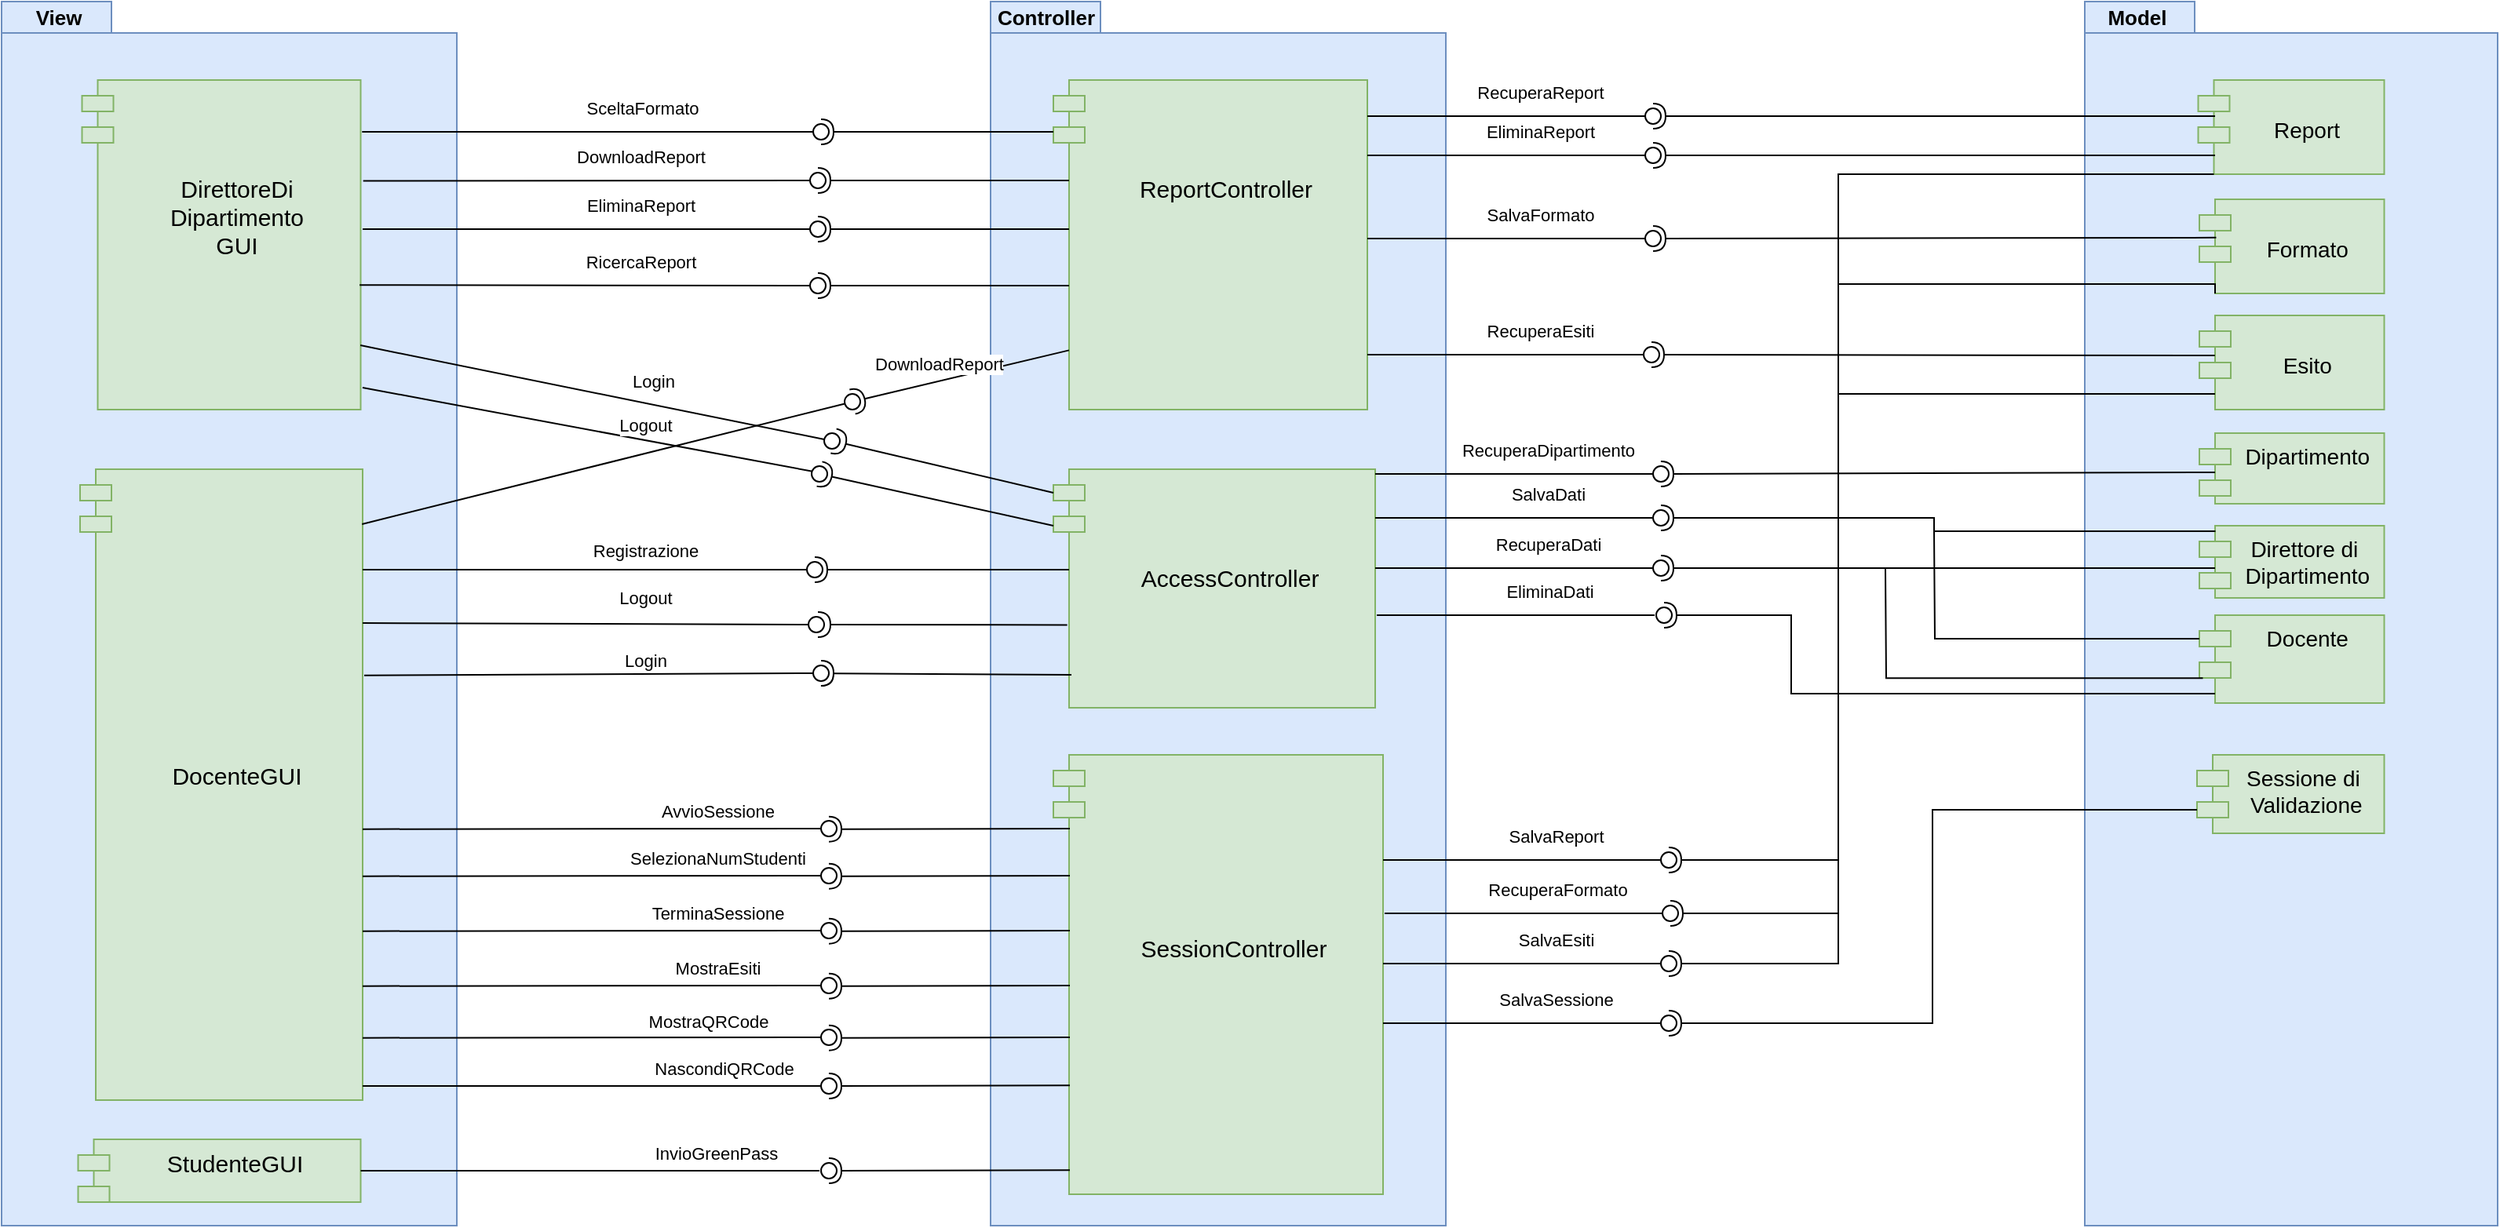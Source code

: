 <mxfile version="15.4.0" type="device"><diagram id="GArLD8cVjcSwyjwCv-ND" name="Pagina-1"><mxGraphModel dx="1892" dy="894" grid="1" gridSize="10" guides="1" tooltips="1" connect="1" arrows="1" fold="1" page="0" pageScale="1" pageWidth="827" pageHeight="1169" math="0" shadow="0"><root><mxCell id="0"/><mxCell id="1" parent="0"/><mxCell id="IBk2zJn6kR047QgPzbhl-1" value="" style="shape=folder;fontStyle=1;spacingTop=10;tabWidth=70;tabHeight=20;tabPosition=left;html=1;fillColor=#dae8fc;strokeColor=#6c8ebf;" parent="1" vertex="1"><mxGeometry x="220" y="-60" width="290" height="780" as="geometry"/></mxCell><mxCell id="IBk2zJn6kR047QgPzbhl-2" value="&lt;font size=&quot;1&quot;&gt;&lt;b style=&quot;font-size: 13px&quot;&gt;Controller&lt;/b&gt;&lt;/font&gt;" style="text;html=1;align=center;verticalAlign=middle;resizable=0;points=[];autosize=1;strokeColor=none;fillColor=none;" parent="1" vertex="1"><mxGeometry x="215" y="-60" width="80" height="20" as="geometry"/></mxCell><mxCell id="IBk2zJn6kR047QgPzbhl-3" value="" style="shape=folder;fontStyle=1;spacingTop=10;tabWidth=70;tabHeight=20;tabPosition=left;html=1;fillColor=#dae8fc;strokeColor=#6c8ebf;" parent="1" vertex="1"><mxGeometry x="917" y="-60" width="263" height="780" as="geometry"/></mxCell><mxCell id="IBk2zJn6kR047QgPzbhl-4" value="&lt;b&gt;&lt;font style=&quot;font-size: 13px&quot;&gt;Model&lt;/font&gt;&lt;/b&gt;" style="text;html=1;align=center;verticalAlign=middle;resizable=0;points=[];autosize=1;strokeColor=none;fillColor=none;" parent="1" vertex="1"><mxGeometry x="925" y="-60" width="50" height="20" as="geometry"/></mxCell><mxCell id="IBk2zJn6kR047QgPzbhl-5" value="" style="shape=folder;fontStyle=1;spacingTop=10;tabWidth=70;tabHeight=20;tabPosition=left;html=1;fillColor=#dae8fc;strokeColor=#6c8ebf;" parent="1" vertex="1"><mxGeometry x="-410" y="-60" width="290" height="780" as="geometry"/></mxCell><mxCell id="IBk2zJn6kR047QgPzbhl-12" value="&#10;&#10;&#10;&#10;&#10;&#10;SessionController" style="shape=module;align=left;spacingLeft=20;align=center;verticalAlign=top;fillColor=#d5e8d4;strokeColor=#82b366;fontSize=15;" parent="1" vertex="1"><mxGeometry x="260" y="420" width="210" height="280" as="geometry"/></mxCell><mxCell id="IBk2zJn6kR047QgPzbhl-13" value="&#10;&#10;&#10;ReportController" style="shape=module;align=left;spacingLeft=20;align=center;verticalAlign=top;fillColor=#d5e8d4;strokeColor=#82b366;fontSize=15;" parent="1" vertex="1"><mxGeometry x="260" y="-10" width="200" height="210" as="geometry"/></mxCell><mxCell id="IBk2zJn6kR047QgPzbhl-14" value="Direttore di &#10;Dipartimento" style="shape=module;align=left;spacingLeft=20;align=center;verticalAlign=top;fillColor=#d5e8d4;strokeColor=#82b366;fontSize=14;" parent="1" vertex="1"><mxGeometry x="990" y="274" width="117.75" height="46" as="geometry"/></mxCell><mxCell id="IBk2zJn6kR047QgPzbhl-15" value="Docente" style="shape=module;align=left;spacingLeft=20;align=center;verticalAlign=top;fillColor=#d5e8d4;strokeColor=#82b366;fontSize=14;" parent="1" vertex="1"><mxGeometry x="990" y="331" width="117.75" height="56" as="geometry"/></mxCell><mxCell id="IBk2zJn6kR047QgPzbhl-16" value="&#10;Esito" style="shape=module;align=left;spacingLeft=20;align=center;verticalAlign=top;fillColor=#d5e8d4;strokeColor=#82b366;fontSize=14;" parent="1" vertex="1"><mxGeometry x="990" y="140" width="117.75" height="60" as="geometry"/></mxCell><mxCell id="IBk2zJn6kR047QgPzbhl-17" value="&#10;Formato" style="shape=module;align=left;spacingLeft=20;align=center;verticalAlign=top;fillColor=#d5e8d4;strokeColor=#82b366;fontSize=14;" parent="1" vertex="1"><mxGeometry x="990" y="66" width="117.75" height="60" as="geometry"/></mxCell><mxCell id="IBk2zJn6kR047QgPzbhl-18" value="Sessione di &#10;Validazione" style="shape=module;align=left;spacingLeft=20;align=center;verticalAlign=top;fillColor=#d5e8d4;strokeColor=#82b366;fontSize=14;" parent="1" vertex="1"><mxGeometry x="988.5" y="420" width="119.25" height="50" as="geometry"/></mxCell><mxCell id="IBk2zJn6kR047QgPzbhl-19" value="&#10;Report" style="shape=module;align=left;spacingLeft=20;align=center;verticalAlign=top;fillColor=#d5e8d4;strokeColor=#82b366;fontSize=14;" parent="1" vertex="1"><mxGeometry x="989.25" y="-10" width="118.5" height="60" as="geometry"/></mxCell><mxCell id="IBk2zJn6kR047QgPzbhl-22" value="Dipartimento" style="shape=module;align=left;spacingLeft=20;align=center;verticalAlign=top;fillColor=#d5e8d4;strokeColor=#82b366;fontSize=14;" parent="1" vertex="1"><mxGeometry x="990" y="215" width="117.75" height="45" as="geometry"/></mxCell><mxCell id="IBk2zJn6kR047QgPzbhl-48" value="StudenteGUI" style="shape=module;align=left;spacingLeft=20;align=center;verticalAlign=top;fillColor=#d5e8d4;strokeColor=#82b366;fontSize=15;" parent="1" vertex="1"><mxGeometry x="-361.25" y="665" width="180" height="40" as="geometry"/></mxCell><mxCell id="IBk2zJn6kR047QgPzbhl-50" value="&#10;&#10;&#10;&#10;&#10;&#10;&#10;&#10;&#10;&#10;DocenteGUI" style="shape=module;align=left;spacingLeft=20;align=center;verticalAlign=top;fillColor=#d5e8d4;strokeColor=#82b366;fontSize=15;" parent="1" vertex="1"><mxGeometry x="-360" y="238" width="180" height="402" as="geometry"/></mxCell><mxCell id="IBk2zJn6kR047QgPzbhl-51" value="&#10;&#10;&#10;DirettoreDi&#10;Dipartimento&#10;GUI" style="shape=module;align=left;spacingLeft=20;align=center;verticalAlign=top;fillColor=#d5e8d4;strokeColor=#82b366;fontSize=15;" parent="1" vertex="1"><mxGeometry x="-358.75" y="-10" width="177.5" height="210" as="geometry"/></mxCell><mxCell id="McXszkzZbClIfci7ip5r-1" value="&#10;&#10;&#10;AccessController" style="shape=module;align=left;spacingLeft=20;align=center;verticalAlign=top;fillColor=#d5e8d4;strokeColor=#82b366;fontSize=15;" parent="1" vertex="1"><mxGeometry x="260" y="238" width="205" height="152" as="geometry"/></mxCell><mxCell id="9tfviT1aUYBze84xyZch-1" value="Login" style="rounded=0;orthogonalLoop=1;jettySize=auto;html=1;endArrow=none;endFill=0;sketch=0;sourcePerimeterSpacing=0;targetPerimeterSpacing=0;exitX=0.999;exitY=0.805;exitDx=0;exitDy=0;exitPerimeter=0;" parent="1" source="IBk2zJn6kR047QgPzbhl-51" target="9tfviT1aUYBze84xyZch-3" edge="1"><mxGeometry x="0.243" y="15" relative="1" as="geometry"><mxPoint x="-71" y="160" as="sourcePoint"/><mxPoint as="offset"/><mxPoint x="110" y="220" as="targetPoint"/></mxGeometry></mxCell><mxCell id="9tfviT1aUYBze84xyZch-2" value="" style="rounded=0;orthogonalLoop=1;jettySize=auto;html=1;endArrow=halfCircle;endFill=0;endSize=6;strokeWidth=1;sketch=0;exitX=0;exitY=0;exitDx=0;exitDy=15;exitPerimeter=0;" parent="1" source="McXszkzZbClIfci7ip5r-1" edge="1"><mxGeometry relative="1" as="geometry"><mxPoint x="189" y="160" as="sourcePoint"/><mxPoint x="120" y="220" as="targetPoint"/></mxGeometry></mxCell><mxCell id="9tfviT1aUYBze84xyZch-3" value="" style="ellipse;whiteSpace=wrap;html=1;align=center;aspect=fixed;resizable=0;points=[];outlineConnect=0;sketch=0;" parent="1" vertex="1"><mxGeometry x="114" y="215" width="10" height="10" as="geometry"/></mxCell><mxCell id="9tfviT1aUYBze84xyZch-7" value="Logout" style="rounded=0;orthogonalLoop=1;jettySize=auto;html=1;endArrow=none;endFill=0;sketch=0;sourcePerimeterSpacing=0;targetPerimeterSpacing=0;exitX=0.793;exitY=0.35;exitDx=0;exitDy=0;exitPerimeter=0;" parent="1" edge="1"><mxGeometry x="0.23" y="9" relative="1" as="geometry"><mxPoint x="-180.03" y="186" as="sourcePoint"/><mxPoint as="offset"/><mxPoint x="110" y="240" as="targetPoint"/></mxGeometry></mxCell><mxCell id="9tfviT1aUYBze84xyZch-9" value="" style="ellipse;whiteSpace=wrap;html=1;align=center;aspect=fixed;resizable=0;points=[];outlineConnect=0;sketch=0;" parent="1" vertex="1"><mxGeometry x="106" y="236" width="10" height="10" as="geometry"/></mxCell><mxCell id="9tfviT1aUYBze84xyZch-11" value="Logout" style="rounded=0;orthogonalLoop=1;jettySize=auto;html=1;endArrow=none;endFill=0;sketch=0;sourcePerimeterSpacing=0;targetPerimeterSpacing=0;" parent="1" target="9tfviT1aUYBze84xyZch-13" edge="1"><mxGeometry x="0.267" y="17" relative="1" as="geometry"><mxPoint x="-180" y="336" as="sourcePoint"/><mxPoint as="offset"/></mxGeometry></mxCell><mxCell id="9tfviT1aUYBze84xyZch-12" value="" style="rounded=0;orthogonalLoop=1;jettySize=auto;html=1;endArrow=halfCircle;endFill=0;endSize=6;strokeWidth=1;sketch=0;exitX=0.043;exitY=0.653;exitDx=0;exitDy=0;exitPerimeter=0;" parent="1" source="McXszkzZbClIfci7ip5r-1" edge="1"><mxGeometry relative="1" as="geometry"><mxPoint x="172" y="336" as="sourcePoint"/><mxPoint x="110" y="337" as="targetPoint"/></mxGeometry></mxCell><mxCell id="9tfviT1aUYBze84xyZch-13" value="" style="ellipse;whiteSpace=wrap;html=1;align=center;aspect=fixed;resizable=0;points=[];outlineConnect=0;sketch=0;" parent="1" vertex="1"><mxGeometry x="104" y="332" width="10" height="10" as="geometry"/></mxCell><mxCell id="9tfviT1aUYBze84xyZch-14" value="SceltaFormato" style="rounded=0;orthogonalLoop=1;jettySize=auto;html=1;endArrow=none;endFill=0;sketch=0;sourcePerimeterSpacing=0;targetPerimeterSpacing=0;exitX=1.005;exitY=0.157;exitDx=0;exitDy=0;exitPerimeter=0;" parent="1" source="IBk2zJn6kR047QgPzbhl-51" edge="1"><mxGeometry x="0.243" y="15" relative="1" as="geometry"><mxPoint x="-70" y="23" as="sourcePoint"/><mxPoint as="offset"/><mxPoint x="107" y="23" as="targetPoint"/></mxGeometry></mxCell><mxCell id="9tfviT1aUYBze84xyZch-15" value="" style="rounded=0;orthogonalLoop=1;jettySize=auto;html=1;endArrow=halfCircle;endFill=0;entryX=0.5;entryY=0.5;endSize=6;strokeWidth=1;sketch=0;" parent="1" edge="1"><mxGeometry relative="1" as="geometry"><mxPoint x="260" y="23" as="sourcePoint"/><mxPoint x="112" y="23" as="targetPoint"/></mxGeometry></mxCell><mxCell id="9tfviT1aUYBze84xyZch-16" value="" style="ellipse;whiteSpace=wrap;html=1;align=center;aspect=fixed;resizable=0;points=[];outlineConnect=0;sketch=0;" parent="1" vertex="1"><mxGeometry x="107" y="18" width="10" height="10" as="geometry"/></mxCell><mxCell id="9tfviT1aUYBze84xyZch-17" value="DownloadReport" style="rounded=0;orthogonalLoop=1;jettySize=auto;html=1;endArrow=none;endFill=0;sketch=0;sourcePerimeterSpacing=0;targetPerimeterSpacing=0;exitX=1.009;exitY=0.306;exitDx=0;exitDy=0;exitPerimeter=0;" parent="1" source="IBk2zJn6kR047QgPzbhl-51" target="9tfviT1aUYBze84xyZch-19" edge="1"><mxGeometry x="0.243" y="15" relative="1" as="geometry"><mxPoint x="-72" y="54" as="sourcePoint"/><mxPoint as="offset"/></mxGeometry></mxCell><mxCell id="9tfviT1aUYBze84xyZch-18" value="" style="rounded=0;orthogonalLoop=1;jettySize=auto;html=1;endArrow=halfCircle;endFill=0;entryX=0.5;entryY=0.5;endSize=6;strokeWidth=1;sketch=0;" parent="1" target="9tfviT1aUYBze84xyZch-19" edge="1"><mxGeometry relative="1" as="geometry"><mxPoint x="270" y="54" as="sourcePoint"/></mxGeometry></mxCell><mxCell id="9tfviT1aUYBze84xyZch-19" value="" style="ellipse;whiteSpace=wrap;html=1;align=center;aspect=fixed;resizable=0;points=[];outlineConnect=0;sketch=0;" parent="1" vertex="1"><mxGeometry x="105" y="49" width="10" height="10" as="geometry"/></mxCell><mxCell id="9tfviT1aUYBze84xyZch-20" value="EliminaReport" style="rounded=0;orthogonalLoop=1;jettySize=auto;html=1;endArrow=none;endFill=0;sketch=0;sourcePerimeterSpacing=0;targetPerimeterSpacing=0;" parent="1" edge="1"><mxGeometry x="0.243" y="15" relative="1" as="geometry"><mxPoint x="-180" y="85" as="sourcePoint"/><mxPoint as="offset"/><mxPoint x="105" y="85" as="targetPoint"/></mxGeometry></mxCell><mxCell id="9tfviT1aUYBze84xyZch-21" value="" style="rounded=0;orthogonalLoop=1;jettySize=auto;html=1;endArrow=halfCircle;endFill=0;entryX=0.5;entryY=0.5;endSize=6;strokeWidth=1;sketch=0;" parent="1" target="9tfviT1aUYBze84xyZch-22" edge="1"><mxGeometry relative="1" as="geometry"><mxPoint x="270" y="85" as="sourcePoint"/></mxGeometry></mxCell><mxCell id="9tfviT1aUYBze84xyZch-22" value="" style="ellipse;whiteSpace=wrap;html=1;align=center;aspect=fixed;resizable=0;points=[];outlineConnect=0;sketch=0;" parent="1" vertex="1"><mxGeometry x="105" y="80" width="10" height="10" as="geometry"/></mxCell><mxCell id="9tfviT1aUYBze84xyZch-23" value="RicercaReport" style="rounded=0;orthogonalLoop=1;jettySize=auto;html=1;endArrow=none;endFill=0;sketch=0;sourcePerimeterSpacing=0;targetPerimeterSpacing=0;exitX=0.996;exitY=0.622;exitDx=0;exitDy=0;exitPerimeter=0;" parent="1" source="IBk2zJn6kR047QgPzbhl-51" target="9tfviT1aUYBze84xyZch-25" edge="1"><mxGeometry x="0.243" y="15" relative="1" as="geometry"><mxPoint x="-72" y="121" as="sourcePoint"/><mxPoint as="offset"/></mxGeometry></mxCell><mxCell id="9tfviT1aUYBze84xyZch-24" value="" style="rounded=0;orthogonalLoop=1;jettySize=auto;html=1;endArrow=halfCircle;endFill=0;entryX=0.5;entryY=0.5;endSize=6;strokeWidth=1;sketch=0;exitX=0.05;exitY=0.624;exitDx=0;exitDy=0;exitPerimeter=0;" parent="1" source="IBk2zJn6kR047QgPzbhl-13" target="9tfviT1aUYBze84xyZch-25" edge="1"><mxGeometry relative="1" as="geometry"><mxPoint x="188" y="121" as="sourcePoint"/></mxGeometry></mxCell><mxCell id="9tfviT1aUYBze84xyZch-25" value="" style="ellipse;whiteSpace=wrap;html=1;align=center;aspect=fixed;resizable=0;points=[];outlineConnect=0;sketch=0;" parent="1" vertex="1"><mxGeometry x="105" y="116" width="10" height="10" as="geometry"/></mxCell><mxCell id="9tfviT1aUYBze84xyZch-27" value="" style="rounded=0;orthogonalLoop=1;jettySize=auto;html=1;endArrow=halfCircle;endFill=0;entryX=0.5;entryY=0.5;endSize=6;strokeWidth=1;sketch=0;exitX=0.05;exitY=0.82;exitDx=0;exitDy=0;exitPerimeter=0;" parent="1" source="IBk2zJn6kR047QgPzbhl-13" target="9tfviT1aUYBze84xyZch-28" edge="1"><mxGeometry relative="1" as="geometry"><mxPoint x="210" y="302" as="sourcePoint"/></mxGeometry></mxCell><mxCell id="9tfviT1aUYBze84xyZch-28" value="" style="ellipse;whiteSpace=wrap;html=1;align=center;aspect=fixed;resizable=0;points=[];outlineConnect=0;sketch=0;" parent="1" vertex="1"><mxGeometry x="127" y="190" width="10" height="10" as="geometry"/></mxCell><mxCell id="9tfviT1aUYBze84xyZch-29" value="Registrazione" style="rounded=0;orthogonalLoop=1;jettySize=auto;html=1;endArrow=none;endFill=0;sketch=0;sourcePerimeterSpacing=0;targetPerimeterSpacing=0;" parent="1" target="9tfviT1aUYBze84xyZch-31" edge="1"><mxGeometry x="0.272" y="12" relative="1" as="geometry"><mxPoint x="-180" y="302" as="sourcePoint"/><mxPoint as="offset"/></mxGeometry></mxCell><mxCell id="9tfviT1aUYBze84xyZch-30" value="" style="rounded=0;orthogonalLoop=1;jettySize=auto;html=1;endArrow=halfCircle;endFill=0;entryX=0.5;entryY=0.5;endSize=6;strokeWidth=1;sketch=0;" parent="1" target="9tfviT1aUYBze84xyZch-31" edge="1"><mxGeometry relative="1" as="geometry"><mxPoint x="270" y="302" as="sourcePoint"/></mxGeometry></mxCell><mxCell id="9tfviT1aUYBze84xyZch-31" value="" style="ellipse;whiteSpace=wrap;html=1;align=center;aspect=fixed;resizable=0;points=[];outlineConnect=0;sketch=0;" parent="1" vertex="1"><mxGeometry x="103" y="297" width="10" height="10" as="geometry"/></mxCell><mxCell id="1rFnkEGy3SiXDLnb3KZA-1" value="NascondiQRCode" style="rounded=0;orthogonalLoop=1;jettySize=auto;html=1;endArrow=none;endFill=0;sketch=0;sourcePerimeterSpacing=0;targetPerimeterSpacing=0;exitX=1;exitY=1;exitDx=0;exitDy=0;" parent="1" target="1rFnkEGy3SiXDLnb3KZA-3" edge="1"><mxGeometry x="0.549" y="11" relative="1" as="geometry"><mxPoint x="-180" y="631" as="sourcePoint"/><mxPoint as="offset"/><Array as="points"><mxPoint x="117" y="631"/></Array></mxGeometry></mxCell><mxCell id="1rFnkEGy3SiXDLnb3KZA-2" value="" style="rounded=0;orthogonalLoop=1;jettySize=auto;html=1;endArrow=halfCircle;endFill=0;endSize=6;strokeWidth=1;sketch=0;exitX=0.05;exitY=0.953;exitDx=0;exitDy=0;exitPerimeter=0;" parent="1" edge="1"><mxGeometry relative="1" as="geometry"><mxPoint x="270.5" y="630.66" as="sourcePoint"/><mxPoint x="117" y="631" as="targetPoint"/></mxGeometry></mxCell><mxCell id="1rFnkEGy3SiXDLnb3KZA-3" value="" style="ellipse;whiteSpace=wrap;html=1;align=center;aspect=fixed;resizable=0;points=[];outlineConnect=0;sketch=0;" parent="1" vertex="1"><mxGeometry x="112" y="626" width="10" height="10" as="geometry"/></mxCell><mxCell id="1rFnkEGy3SiXDLnb3KZA-10" value="SalvaDati" style="rounded=0;orthogonalLoop=1;jettySize=auto;html=1;endArrow=none;endFill=0;sketch=0;sourcePerimeterSpacing=0;targetPerimeterSpacing=0;" parent="1" target="1rFnkEGy3SiXDLnb3KZA-12" edge="1"><mxGeometry x="0.243" y="15" relative="1" as="geometry"><mxPoint x="465" y="269" as="sourcePoint"/><mxPoint as="offset"/></mxGeometry></mxCell><mxCell id="1rFnkEGy3SiXDLnb3KZA-11" value="" style="rounded=0;orthogonalLoop=1;jettySize=auto;html=1;endArrow=halfCircle;endFill=0;entryX=0.5;entryY=0.5;endSize=6;strokeWidth=1;sketch=0;edgeStyle=orthogonalEdgeStyle;exitX=0.087;exitY=0.077;exitDx=0;exitDy=0;exitPerimeter=0;" parent="1" source="IBk2zJn6kR047QgPzbhl-14" target="1rFnkEGy3SiXDLnb3KZA-12" edge="1"><mxGeometry relative="1" as="geometry"><mxPoint x="900" y="269" as="sourcePoint"/></mxGeometry></mxCell><mxCell id="1rFnkEGy3SiXDLnb3KZA-12" value="" style="ellipse;whiteSpace=wrap;html=1;align=center;aspect=fixed;resizable=0;points=[];outlineConnect=0;sketch=0;" parent="1" vertex="1"><mxGeometry x="642" y="264" width="10" height="10" as="geometry"/></mxCell><mxCell id="1rFnkEGy3SiXDLnb3KZA-13" value="SalvaEsiti" style="rounded=0;orthogonalLoop=1;jettySize=auto;html=1;endArrow=none;endFill=0;sketch=0;sourcePerimeterSpacing=0;targetPerimeterSpacing=0;" parent="1" target="1rFnkEGy3SiXDLnb3KZA-15" edge="1"><mxGeometry x="0.243" y="15" relative="1" as="geometry"><mxPoint x="470" y="553" as="sourcePoint"/><mxPoint as="offset"/></mxGeometry></mxCell><mxCell id="1rFnkEGy3SiXDLnb3KZA-14" value="" style="rounded=0;orthogonalLoop=1;jettySize=auto;html=1;endArrow=halfCircle;endFill=0;entryX=0.5;entryY=0.5;endSize=6;strokeWidth=1;sketch=0;edgeStyle=orthogonalEdgeStyle;" parent="1" target="1rFnkEGy3SiXDLnb3KZA-15" edge="1"><mxGeometry relative="1" as="geometry"><mxPoint x="1000" y="190" as="sourcePoint"/><Array as="points"><mxPoint x="1000" y="190"/><mxPoint x="760" y="190"/><mxPoint x="760" y="553"/></Array></mxGeometry></mxCell><mxCell id="1rFnkEGy3SiXDLnb3KZA-15" value="" style="ellipse;whiteSpace=wrap;html=1;align=center;aspect=fixed;resizable=0;points=[];outlineConnect=0;sketch=0;" parent="1" vertex="1"><mxGeometry x="647" y="548" width="10" height="10" as="geometry"/></mxCell><mxCell id="1rFnkEGy3SiXDLnb3KZA-16" value="RecuperaDati" style="rounded=0;orthogonalLoop=1;jettySize=auto;html=1;endArrow=none;endFill=0;sketch=0;sourcePerimeterSpacing=0;targetPerimeterSpacing=0;" parent="1" edge="1"><mxGeometry x="0.243" y="15" relative="1" as="geometry"><mxPoint x="465" y="301" as="sourcePoint"/><mxPoint as="offset"/><mxPoint x="642" y="301" as="targetPoint"/></mxGeometry></mxCell><mxCell id="1rFnkEGy3SiXDLnb3KZA-17" value="" style="rounded=0;orthogonalLoop=1;jettySize=auto;html=1;endArrow=halfCircle;endFill=0;entryX=0.5;entryY=0.5;endSize=6;strokeWidth=1;sketch=0;" parent="1" edge="1"><mxGeometry relative="1" as="geometry"><mxPoint x="1000" y="301" as="sourcePoint"/><mxPoint x="647" y="301" as="targetPoint"/></mxGeometry></mxCell><mxCell id="1rFnkEGy3SiXDLnb3KZA-18" value="" style="ellipse;whiteSpace=wrap;html=1;align=center;aspect=fixed;resizable=0;points=[];outlineConnect=0;sketch=0;" parent="1" vertex="1"><mxGeometry x="642" y="296" width="10" height="10" as="geometry"/></mxCell><mxCell id="1rFnkEGy3SiXDLnb3KZA-19" value="RecuperaFormato" style="rounded=0;orthogonalLoop=1;jettySize=auto;html=1;endArrow=none;endFill=0;sketch=0;sourcePerimeterSpacing=0;targetPerimeterSpacing=0;" parent="1" target="1rFnkEGy3SiXDLnb3KZA-21" edge="1"><mxGeometry x="0.243" y="15" relative="1" as="geometry"><mxPoint x="471" y="521" as="sourcePoint"/><mxPoint as="offset"/></mxGeometry></mxCell><mxCell id="1rFnkEGy3SiXDLnb3KZA-20" value="" style="rounded=0;orthogonalLoop=1;jettySize=auto;html=1;endArrow=halfCircle;endFill=0;entryX=0.5;entryY=0.5;endSize=6;strokeWidth=1;sketch=0;edgeStyle=orthogonalEdgeStyle;exitX=0;exitY=1;exitDx=10;exitDy=0;exitPerimeter=0;" parent="1" source="IBk2zJn6kR047QgPzbhl-17" target="1rFnkEGy3SiXDLnb3KZA-21" edge="1"><mxGeometry relative="1" as="geometry"><mxPoint x="810" y="130" as="sourcePoint"/><Array as="points"><mxPoint x="1000" y="120"/><mxPoint x="760" y="120"/><mxPoint x="760" y="521"/></Array></mxGeometry></mxCell><mxCell id="1rFnkEGy3SiXDLnb3KZA-21" value="" style="ellipse;whiteSpace=wrap;html=1;align=center;aspect=fixed;resizable=0;points=[];outlineConnect=0;sketch=0;" parent="1" vertex="1"><mxGeometry x="648" y="516" width="10" height="10" as="geometry"/></mxCell><mxCell id="1rFnkEGy3SiXDLnb3KZA-22" value="RecuperaReport" style="rounded=0;orthogonalLoop=1;jettySize=auto;html=1;endArrow=none;endFill=0;sketch=0;sourcePerimeterSpacing=0;targetPerimeterSpacing=0;" parent="1" edge="1"><mxGeometry x="0.243" y="15" relative="1" as="geometry"><mxPoint x="460" y="13" as="sourcePoint"/><mxPoint as="offset"/><mxPoint x="637" y="13" as="targetPoint"/></mxGeometry></mxCell><mxCell id="1rFnkEGy3SiXDLnb3KZA-23" value="" style="rounded=0;orthogonalLoop=1;jettySize=auto;html=1;endArrow=halfCircle;endFill=0;entryX=0.5;entryY=0.5;endSize=6;strokeWidth=1;sketch=0;" parent="1" target="1rFnkEGy3SiXDLnb3KZA-24" edge="1"><mxGeometry relative="1" as="geometry"><mxPoint x="1000" y="13" as="sourcePoint"/></mxGeometry></mxCell><mxCell id="1rFnkEGy3SiXDLnb3KZA-24" value="" style="ellipse;whiteSpace=wrap;html=1;align=center;aspect=fixed;resizable=0;points=[];outlineConnect=0;sketch=0;" parent="1" vertex="1"><mxGeometry x="637" y="8" width="10" height="10" as="geometry"/></mxCell><mxCell id="1rFnkEGy3SiXDLnb3KZA-25" value="EliminaReport" style="rounded=0;orthogonalLoop=1;jettySize=auto;html=1;endArrow=none;endFill=0;sketch=0;sourcePerimeterSpacing=0;targetPerimeterSpacing=0;" parent="1" edge="1"><mxGeometry x="0.243" y="15" relative="1" as="geometry"><mxPoint x="460" y="38" as="sourcePoint"/><mxPoint as="offset"/><mxPoint x="637.0" y="38" as="targetPoint"/></mxGeometry></mxCell><mxCell id="1rFnkEGy3SiXDLnb3KZA-26" value="" style="rounded=0;orthogonalLoop=1;jettySize=auto;html=1;endArrow=halfCircle;endFill=0;entryX=0.5;entryY=0.5;endSize=6;strokeWidth=1;sketch=0;" parent="1" edge="1"><mxGeometry relative="1" as="geometry"><mxPoint x="1000" y="38" as="sourcePoint"/><mxPoint x="642" y="38" as="targetPoint"/></mxGeometry></mxCell><mxCell id="1rFnkEGy3SiXDLnb3KZA-27" value="" style="ellipse;whiteSpace=wrap;html=1;align=center;aspect=fixed;resizable=0;points=[];outlineConnect=0;sketch=0;" parent="1" vertex="1"><mxGeometry x="637" y="33" width="10" height="10" as="geometry"/></mxCell><mxCell id="1rFnkEGy3SiXDLnb3KZA-28" value="SalvaFormato" style="rounded=0;orthogonalLoop=1;jettySize=auto;html=1;endArrow=none;endFill=0;sketch=0;sourcePerimeterSpacing=0;targetPerimeterSpacing=0;" parent="1" edge="1"><mxGeometry x="0.243" y="15" relative="1" as="geometry"><mxPoint x="460" y="91" as="sourcePoint"/><mxPoint as="offset"/><mxPoint x="637" y="91" as="targetPoint"/></mxGeometry></mxCell><mxCell id="1rFnkEGy3SiXDLnb3KZA-29" value="" style="rounded=0;orthogonalLoop=1;jettySize=auto;html=1;endArrow=halfCircle;endFill=0;entryX=0.5;entryY=0.5;endSize=6;strokeWidth=1;sketch=0;exitX=0.091;exitY=0.407;exitDx=0;exitDy=0;exitPerimeter=0;" parent="1" source="IBk2zJn6kR047QgPzbhl-17" target="1rFnkEGy3SiXDLnb3KZA-30" edge="1"><mxGeometry relative="1" as="geometry"><mxPoint x="720" y="91" as="sourcePoint"/></mxGeometry></mxCell><mxCell id="1rFnkEGy3SiXDLnb3KZA-30" value="" style="ellipse;whiteSpace=wrap;html=1;align=center;aspect=fixed;resizable=0;points=[];outlineConnect=0;sketch=0;" parent="1" vertex="1"><mxGeometry x="637" y="86" width="10" height="10" as="geometry"/></mxCell><mxCell id="1rFnkEGy3SiXDLnb3KZA-31" value="RecuperaEsiti" style="rounded=0;orthogonalLoop=1;jettySize=auto;html=1;endArrow=none;endFill=0;sketch=0;sourcePerimeterSpacing=0;targetPerimeterSpacing=0;" parent="1" edge="1"><mxGeometry x="0.243" y="15" relative="1" as="geometry"><mxPoint x="460" y="165" as="sourcePoint"/><mxPoint as="offset"/><mxPoint x="637" y="165" as="targetPoint"/></mxGeometry></mxCell><mxCell id="1rFnkEGy3SiXDLnb3KZA-32" value="" style="rounded=0;orthogonalLoop=1;jettySize=auto;html=1;endArrow=halfCircle;endFill=0;entryX=0.5;entryY=0.5;endSize=6;strokeWidth=1;sketch=0;exitX=0.092;exitY=0.492;exitDx=0;exitDy=0;exitPerimeter=0;" parent="1" edge="1"><mxGeometry relative="1" as="geometry"><mxPoint x="999.833" y="165.52" as="sourcePoint"/><mxPoint x="641" y="165" as="targetPoint"/></mxGeometry></mxCell><mxCell id="1rFnkEGy3SiXDLnb3KZA-33" value="" style="ellipse;whiteSpace=wrap;html=1;align=center;aspect=fixed;resizable=0;points=[];outlineConnect=0;sketch=0;" parent="1" vertex="1"><mxGeometry x="636" y="160" width="10" height="10" as="geometry"/></mxCell><mxCell id="1rFnkEGy3SiXDLnb3KZA-34" value="EliminaDati" style="rounded=0;orthogonalLoop=1;jettySize=auto;html=1;endArrow=none;endFill=0;sketch=0;sourcePerimeterSpacing=0;targetPerimeterSpacing=0;" parent="1" edge="1"><mxGeometry x="0.243" y="15" relative="1" as="geometry"><mxPoint x="466" y="331" as="sourcePoint"/><mxPoint as="offset"/><mxPoint x="643" y="331" as="targetPoint"/></mxGeometry></mxCell><mxCell id="1rFnkEGy3SiXDLnb3KZA-35" value="" style="rounded=0;orthogonalLoop=1;jettySize=auto;html=1;endArrow=halfCircle;endFill=0;entryX=0.5;entryY=0.5;endSize=6;strokeWidth=1;sketch=0;edgeStyle=orthogonalEdgeStyle;" parent="1" target="1rFnkEGy3SiXDLnb3KZA-36" edge="1"><mxGeometry relative="1" as="geometry"><mxPoint x="1000" y="381" as="sourcePoint"/><Array as="points"><mxPoint x="730" y="381"/><mxPoint x="730" y="331"/></Array></mxGeometry></mxCell><mxCell id="1rFnkEGy3SiXDLnb3KZA-36" value="" style="ellipse;whiteSpace=wrap;html=1;align=center;aspect=fixed;resizable=0;points=[];outlineConnect=0;sketch=0;" parent="1" vertex="1"><mxGeometry x="644" y="326" width="10" height="10" as="geometry"/></mxCell><mxCell id="1rFnkEGy3SiXDLnb3KZA-37" value="SalvaReport" style="rounded=0;orthogonalLoop=1;jettySize=auto;html=1;endArrow=none;endFill=0;sketch=0;sourcePerimeterSpacing=0;targetPerimeterSpacing=0;" parent="1" target="1rFnkEGy3SiXDLnb3KZA-39" edge="1"><mxGeometry x="0.243" y="15" relative="1" as="geometry"><mxPoint x="470" y="487" as="sourcePoint"/><mxPoint as="offset"/></mxGeometry></mxCell><mxCell id="1rFnkEGy3SiXDLnb3KZA-38" value="" style="rounded=0;orthogonalLoop=1;jettySize=auto;html=1;endArrow=halfCircle;endFill=0;entryX=0.5;entryY=0.5;endSize=6;strokeWidth=1;sketch=0;edgeStyle=orthogonalEdgeStyle;exitX=0;exitY=1;exitDx=10;exitDy=0;exitPerimeter=0;" parent="1" source="IBk2zJn6kR047QgPzbhl-19" target="1rFnkEGy3SiXDLnb3KZA-39" edge="1"><mxGeometry relative="1" as="geometry"><mxPoint x="760" y="50" as="sourcePoint"/><Array as="points"><mxPoint x="760" y="50"/><mxPoint x="760" y="487"/></Array></mxGeometry></mxCell><mxCell id="1rFnkEGy3SiXDLnb3KZA-39" value="" style="ellipse;whiteSpace=wrap;html=1;align=center;aspect=fixed;resizable=0;points=[];outlineConnect=0;sketch=0;" parent="1" vertex="1"><mxGeometry x="647" y="482" width="10" height="10" as="geometry"/></mxCell><mxCell id="1rFnkEGy3SiXDLnb3KZA-40" value="SalvaSessione" style="rounded=0;orthogonalLoop=1;jettySize=auto;html=1;endArrow=none;endFill=0;sketch=0;sourcePerimeterSpacing=0;targetPerimeterSpacing=0;" parent="1" target="1rFnkEGy3SiXDLnb3KZA-42" edge="1"><mxGeometry x="0.243" y="15" relative="1" as="geometry"><mxPoint x="470" y="591" as="sourcePoint"/><mxPoint as="offset"/></mxGeometry></mxCell><mxCell id="1rFnkEGy3SiXDLnb3KZA-41" value="" style="rounded=0;orthogonalLoop=1;jettySize=auto;html=1;endArrow=halfCircle;endFill=0;entryX=0.5;entryY=0.5;endSize=6;strokeWidth=1;sketch=0;edgeStyle=orthogonalEdgeStyle;exitX=0;exitY=0;exitDx=0;exitDy=35;exitPerimeter=0;" parent="1" source="IBk2zJn6kR047QgPzbhl-18" target="1rFnkEGy3SiXDLnb3KZA-42" edge="1"><mxGeometry relative="1" as="geometry"><mxPoint x="730" y="591" as="sourcePoint"/><Array as="points"><mxPoint x="820" y="455"/><mxPoint x="820" y="591"/></Array></mxGeometry></mxCell><mxCell id="1rFnkEGy3SiXDLnb3KZA-42" value="" style="ellipse;whiteSpace=wrap;html=1;align=center;aspect=fixed;resizable=0;points=[];outlineConnect=0;sketch=0;" parent="1" vertex="1"><mxGeometry x="647" y="586" width="10" height="10" as="geometry"/></mxCell><mxCell id="YK9zqEOWVS38Oevk7q-7-1" value="RecuperaDipartimento" style="rounded=0;orthogonalLoop=1;jettySize=auto;html=1;endArrow=none;endFill=0;sketch=0;sourcePerimeterSpacing=0;targetPerimeterSpacing=0;" parent="1" edge="1"><mxGeometry x="0.243" y="15" relative="1" as="geometry"><mxPoint x="465.0" y="241.0" as="sourcePoint"/><mxPoint as="offset"/><mxPoint x="642" y="241.0" as="targetPoint"/></mxGeometry></mxCell><mxCell id="YK9zqEOWVS38Oevk7q-7-2" value="" style="rounded=0;orthogonalLoop=1;jettySize=auto;html=1;endArrow=halfCircle;endFill=0;entryX=0.5;entryY=0.5;endSize=6;strokeWidth=1;sketch=0;" parent="1" target="YK9zqEOWVS38Oevk7q-7-3" edge="1"><mxGeometry relative="1" as="geometry"><mxPoint x="1000" y="240" as="sourcePoint"/></mxGeometry></mxCell><mxCell id="YK9zqEOWVS38Oevk7q-7-3" value="" style="ellipse;whiteSpace=wrap;html=1;align=center;aspect=fixed;resizable=0;points=[];outlineConnect=0;sketch=0;" parent="1" vertex="1"><mxGeometry x="642" y="236" width="10" height="10" as="geometry"/></mxCell><mxCell id="YK9zqEOWVS38Oevk7q-7-7" value="&lt;font size=&quot;1&quot;&gt;&lt;b style=&quot;font-size: 13px&quot;&gt;View&lt;/b&gt;&lt;/font&gt;" style="text;html=1;align=center;verticalAlign=middle;resizable=0;points=[];autosize=1;strokeColor=none;fillColor=none;" parent="1" vertex="1"><mxGeometry x="-399" y="-60" width="50" height="20" as="geometry"/></mxCell><mxCell id="YK9zqEOWVS38Oevk7q-7-8" value="" style="rounded=0;orthogonalLoop=1;jettySize=auto;html=1;endArrow=halfCircle;endFill=0;endSize=6;strokeWidth=1;sketch=0;exitX=0;exitY=0;exitDx=0;exitDy=35;exitPerimeter=0;" parent="1" edge="1"><mxGeometry relative="1" as="geometry"><mxPoint x="260" y="274" as="sourcePoint"/><mxPoint x="111" y="241" as="targetPoint"/></mxGeometry></mxCell><mxCell id="9tfviT1aUYBze84xyZch-26" value="DownloadReport" style="rounded=0;orthogonalLoop=1;jettySize=auto;html=1;endArrow=none;endFill=0;sketch=0;sourcePerimeterSpacing=0;targetPerimeterSpacing=0;exitX=0.998;exitY=0.087;exitDx=0;exitDy=0;exitPerimeter=0;" parent="1" source="IBk2zJn6kR047QgPzbhl-50" target="9tfviT1aUYBze84xyZch-28" edge="1"><mxGeometry x="1" y="68" relative="1" as="geometry"><mxPoint x="-50" y="302" as="sourcePoint"/><mxPoint x="76" y="41" as="offset"/></mxGeometry></mxCell><mxCell id="YK9zqEOWVS38Oevk7q-7-9" style="edgeStyle=orthogonalEdgeStyle;rounded=0;orthogonalLoop=1;jettySize=auto;html=1;exitX=0.5;exitY=1;exitDx=0;exitDy=0;" parent="1" source="McXszkzZbClIfci7ip5r-1" target="McXszkzZbClIfci7ip5r-1" edge="1"><mxGeometry relative="1" as="geometry"/></mxCell><mxCell id="9tfviT1aUYBze84xyZch-37" value="" style="ellipse;whiteSpace=wrap;html=1;align=center;aspect=fixed;resizable=0;points=[];outlineConnect=0;sketch=0;" parent="1" vertex="1"><mxGeometry x="112" y="462" width="10" height="10" as="geometry"/></mxCell><mxCell id="9tfviT1aUYBze84xyZch-40" value="" style="ellipse;whiteSpace=wrap;html=1;align=center;aspect=fixed;resizable=0;points=[];outlineConnect=0;sketch=0;" parent="1" vertex="1"><mxGeometry x="112" y="492" width="10" height="10" as="geometry"/></mxCell><mxCell id="9tfviT1aUYBze84xyZch-43" value="" style="ellipse;whiteSpace=wrap;html=1;align=center;aspect=fixed;resizable=0;points=[];outlineConnect=0;sketch=0;" parent="1" vertex="1"><mxGeometry x="112" y="527" width="10" height="10" as="geometry"/></mxCell><mxCell id="1rFnkEGy3SiXDLnb3KZA-6" value="" style="ellipse;whiteSpace=wrap;html=1;align=center;aspect=fixed;resizable=0;points=[];outlineConnect=0;sketch=0;" parent="1" vertex="1"><mxGeometry x="112" y="562" width="10" height="10" as="geometry"/></mxCell><mxCell id="9tfviT1aUYBze84xyZch-34" value="" style="ellipse;whiteSpace=wrap;html=1;align=center;aspect=fixed;resizable=0;points=[];outlineConnect=0;sketch=0;" parent="1" vertex="1"><mxGeometry x="112" y="680" width="10" height="10" as="geometry"/></mxCell><mxCell id="wRzygPh26zrGFck27iJN-1" value="MostraQRCode" style="rounded=0;orthogonalLoop=1;jettySize=auto;html=1;endArrow=none;endFill=0;sketch=0;targetPerimeterSpacing=0;exitX=1;exitY=1;exitDx=0;exitDy=0;startArrow=none;" parent="1" source="1rFnkEGy3SiXDLnb3KZA-9" edge="1"><mxGeometry x="1" y="78" relative="1" as="geometry"><mxPoint x="-180" y="600.34" as="sourcePoint"/><mxPoint x="-77" y="-10" as="offset"/><mxPoint x="117" y="600.34" as="targetPoint"/><Array as="points"><mxPoint x="117" y="600.34"/></Array></mxGeometry></mxCell><mxCell id="wRzygPh26zrGFck27iJN-2" value="" style="rounded=0;orthogonalLoop=1;jettySize=auto;html=1;endArrow=halfCircle;endFill=0;endSize=6;strokeWidth=1;sketch=0;exitX=0.05;exitY=0.953;exitDx=0;exitDy=0;exitPerimeter=0;" parent="1" edge="1"><mxGeometry relative="1" as="geometry"><mxPoint x="270.5" y="600.0" as="sourcePoint"/><mxPoint x="117" y="600.34" as="targetPoint"/></mxGeometry></mxCell><mxCell id="1rFnkEGy3SiXDLnb3KZA-9" value="" style="ellipse;whiteSpace=wrap;html=1;align=center;aspect=fixed;resizable=0;points=[];outlineConnect=0;sketch=0;" parent="1" vertex="1"><mxGeometry x="112" y="595" width="10" height="10" as="geometry"/></mxCell><mxCell id="wRzygPh26zrGFck27iJN-5" value="" style="rounded=0;orthogonalLoop=1;jettySize=auto;html=1;endArrow=none;endFill=0;sketch=0;sourcePerimeterSpacing=0;exitX=1;exitY=1;exitDx=0;exitDy=0;" parent="1" target="1rFnkEGy3SiXDLnb3KZA-9" edge="1"><mxGeometry x="0.549" y="11" relative="1" as="geometry"><mxPoint x="-180" y="600.34" as="sourcePoint"/><mxPoint as="offset"/><mxPoint x="117" y="600.34" as="targetPoint"/><Array as="points"/></mxGeometry></mxCell><mxCell id="wRzygPh26zrGFck27iJN-6" value="" style="rounded=0;orthogonalLoop=1;jettySize=auto;html=1;endArrow=halfCircle;endFill=0;endSize=6;strokeWidth=1;sketch=0;exitX=0.05;exitY=0.953;exitDx=0;exitDy=0;exitPerimeter=0;" parent="1" edge="1"><mxGeometry relative="1" as="geometry"><mxPoint x="270.5" y="567" as="sourcePoint"/><mxPoint x="117" y="567.34" as="targetPoint"/></mxGeometry></mxCell><mxCell id="wRzygPh26zrGFck27iJN-7" value="MostraEsiti" style="rounded=0;orthogonalLoop=1;jettySize=auto;html=1;endArrow=none;endFill=0;sketch=0;sourcePerimeterSpacing=0;exitX=1;exitY=1;exitDx=0;exitDy=0;" parent="1" edge="1"><mxGeometry x="0.549" y="11" relative="1" as="geometry"><mxPoint x="-180" y="567.34" as="sourcePoint"/><mxPoint as="offset"/><mxPoint x="112" y="567" as="targetPoint"/><Array as="points"/></mxGeometry></mxCell><mxCell id="wRzygPh26zrGFck27iJN-8" value="" style="rounded=0;orthogonalLoop=1;jettySize=auto;html=1;endArrow=halfCircle;endFill=0;endSize=6;strokeWidth=1;sketch=0;exitX=0.05;exitY=0.953;exitDx=0;exitDy=0;exitPerimeter=0;" parent="1" edge="1"><mxGeometry relative="1" as="geometry"><mxPoint x="270.5" y="532" as="sourcePoint"/><mxPoint x="117" y="532.34" as="targetPoint"/></mxGeometry></mxCell><mxCell id="wRzygPh26zrGFck27iJN-9" value="TerminaSessione" style="rounded=0;orthogonalLoop=1;jettySize=auto;html=1;endArrow=none;endFill=0;sketch=0;sourcePerimeterSpacing=0;exitX=1;exitY=1;exitDx=0;exitDy=0;" parent="1" edge="1"><mxGeometry x="0.549" y="11" relative="1" as="geometry"><mxPoint x="-180" y="532.34" as="sourcePoint"/><mxPoint as="offset"/><mxPoint x="112" y="532" as="targetPoint"/><Array as="points"/></mxGeometry></mxCell><mxCell id="wRzygPh26zrGFck27iJN-10" value="" style="rounded=0;orthogonalLoop=1;jettySize=auto;html=1;endArrow=halfCircle;endFill=0;endSize=6;strokeWidth=1;sketch=0;exitX=0.05;exitY=0.953;exitDx=0;exitDy=0;exitPerimeter=0;" parent="1" edge="1"><mxGeometry relative="1" as="geometry"><mxPoint x="270.5" y="497" as="sourcePoint"/><mxPoint x="117" y="497.34" as="targetPoint"/></mxGeometry></mxCell><mxCell id="wRzygPh26zrGFck27iJN-11" value="SelezionaNumStudenti" style="rounded=0;orthogonalLoop=1;jettySize=auto;html=1;endArrow=none;endFill=0;sketch=0;sourcePerimeterSpacing=0;exitX=1;exitY=1;exitDx=0;exitDy=0;" parent="1" edge="1"><mxGeometry x="0.549" y="11" relative="1" as="geometry"><mxPoint x="-180" y="497.34" as="sourcePoint"/><mxPoint as="offset"/><mxPoint x="112" y="497" as="targetPoint"/><Array as="points"/></mxGeometry></mxCell><mxCell id="wRzygPh26zrGFck27iJN-12" value="" style="rounded=0;orthogonalLoop=1;jettySize=auto;html=1;endArrow=halfCircle;endFill=0;endSize=6;strokeWidth=1;sketch=0;exitX=0.05;exitY=0.953;exitDx=0;exitDy=0;exitPerimeter=0;" parent="1" edge="1"><mxGeometry relative="1" as="geometry"><mxPoint x="270.5" y="467" as="sourcePoint"/><mxPoint x="117" y="467.34" as="targetPoint"/></mxGeometry></mxCell><mxCell id="wRzygPh26zrGFck27iJN-13" value="AvvioSessione" style="rounded=0;orthogonalLoop=1;jettySize=auto;html=1;endArrow=none;endFill=0;sketch=0;sourcePerimeterSpacing=0;exitX=1;exitY=1;exitDx=0;exitDy=0;" parent="1" edge="1"><mxGeometry x="0.549" y="11" relative="1" as="geometry"><mxPoint x="-180" y="467.34" as="sourcePoint"/><mxPoint as="offset"/><mxPoint x="112" y="467" as="targetPoint"/><Array as="points"/></mxGeometry></mxCell><mxCell id="wRzygPh26zrGFck27iJN-14" value="" style="rounded=0;orthogonalLoop=1;jettySize=auto;html=1;endArrow=halfCircle;endFill=0;endSize=6;strokeWidth=1;sketch=0;exitX=0.05;exitY=0.953;exitDx=0;exitDy=0;exitPerimeter=0;" parent="1" edge="1"><mxGeometry relative="1" as="geometry"><mxPoint x="271.5" y="369" as="sourcePoint"/><mxPoint x="112.0" y="368.017" as="targetPoint"/></mxGeometry></mxCell><mxCell id="wRzygPh26zrGFck27iJN-16" value="InvioGreenPass" style="rounded=0;orthogonalLoop=1;jettySize=auto;html=1;endArrow=none;endFill=0;sketch=0;sourcePerimeterSpacing=0;targetPerimeterSpacing=0;" parent="1" source="IBk2zJn6kR047QgPzbhl-48" edge="1"><mxGeometry x="0.549" y="11" relative="1" as="geometry"><mxPoint x="-180" y="684.66" as="sourcePoint"/><mxPoint as="offset"/><mxPoint x="111" y="685" as="targetPoint"/><Array as="points"/></mxGeometry></mxCell><mxCell id="wRzygPh26zrGFck27iJN-17" value="" style="rounded=0;orthogonalLoop=1;jettySize=auto;html=1;endArrow=halfCircle;endFill=0;endSize=6;strokeWidth=1;sketch=0;exitX=0.05;exitY=0.953;exitDx=0;exitDy=0;exitPerimeter=0;" parent="1" edge="1"><mxGeometry relative="1" as="geometry"><mxPoint x="270.5" y="684.66" as="sourcePoint"/><mxPoint x="117" y="685" as="targetPoint"/></mxGeometry></mxCell><mxCell id="QewHtvdaJG4s8RnWIa3Z-8" value="" style="endArrow=none;html=1;rounded=0;endSize=8;edgeStyle=orthogonalEdgeStyle;exitX=0;exitY=0;exitDx=0;exitDy=15;exitPerimeter=0;" parent="1" source="IBk2zJn6kR047QgPzbhl-15" edge="1"><mxGeometry width="50" height="50" relative="1" as="geometry"><mxPoint x="821" y="350" as="sourcePoint"/><mxPoint x="821" y="277" as="targetPoint"/></mxGeometry></mxCell><mxCell id="QewHtvdaJG4s8RnWIa3Z-9" value="" style="endArrow=none;html=1;rounded=0;endSize=8;edgeStyle=orthogonalEdgeStyle;exitX=0.019;exitY=0.716;exitDx=0;exitDy=0;exitPerimeter=0;" parent="1" source="IBk2zJn6kR047QgPzbhl-15" edge="1"><mxGeometry width="50" height="50" relative="1" as="geometry"><mxPoint x="959" y="370.49" as="sourcePoint"/><mxPoint x="790" y="301.49" as="targetPoint"/></mxGeometry></mxCell><mxCell id="q_ILqlF6jbZQy9Z7emDu-3" value="Login" style="rounded=0;orthogonalLoop=1;jettySize=auto;html=1;endArrow=none;endFill=0;sketch=0;sourcePerimeterSpacing=0;exitX=1;exitY=1;exitDx=0;exitDy=0;" parent="1" target="q_ILqlF6jbZQy9Z7emDu-4" edge="1"><mxGeometry x="0.252" y="9" relative="1" as="geometry"><mxPoint x="-179" y="369.34" as="sourcePoint"/><mxPoint as="offset"/><mxPoint x="102.0" y="368.02" as="targetPoint"/><Array as="points"/></mxGeometry></mxCell><mxCell id="q_ILqlF6jbZQy9Z7emDu-4" value="" style="ellipse;whiteSpace=wrap;html=1;align=center;aspect=fixed;resizable=0;points=[];outlineConnect=0;sketch=0;" parent="1" vertex="1"><mxGeometry x="107" y="363" width="10" height="10" as="geometry"/></mxCell></root></mxGraphModel></diagram></mxfile>